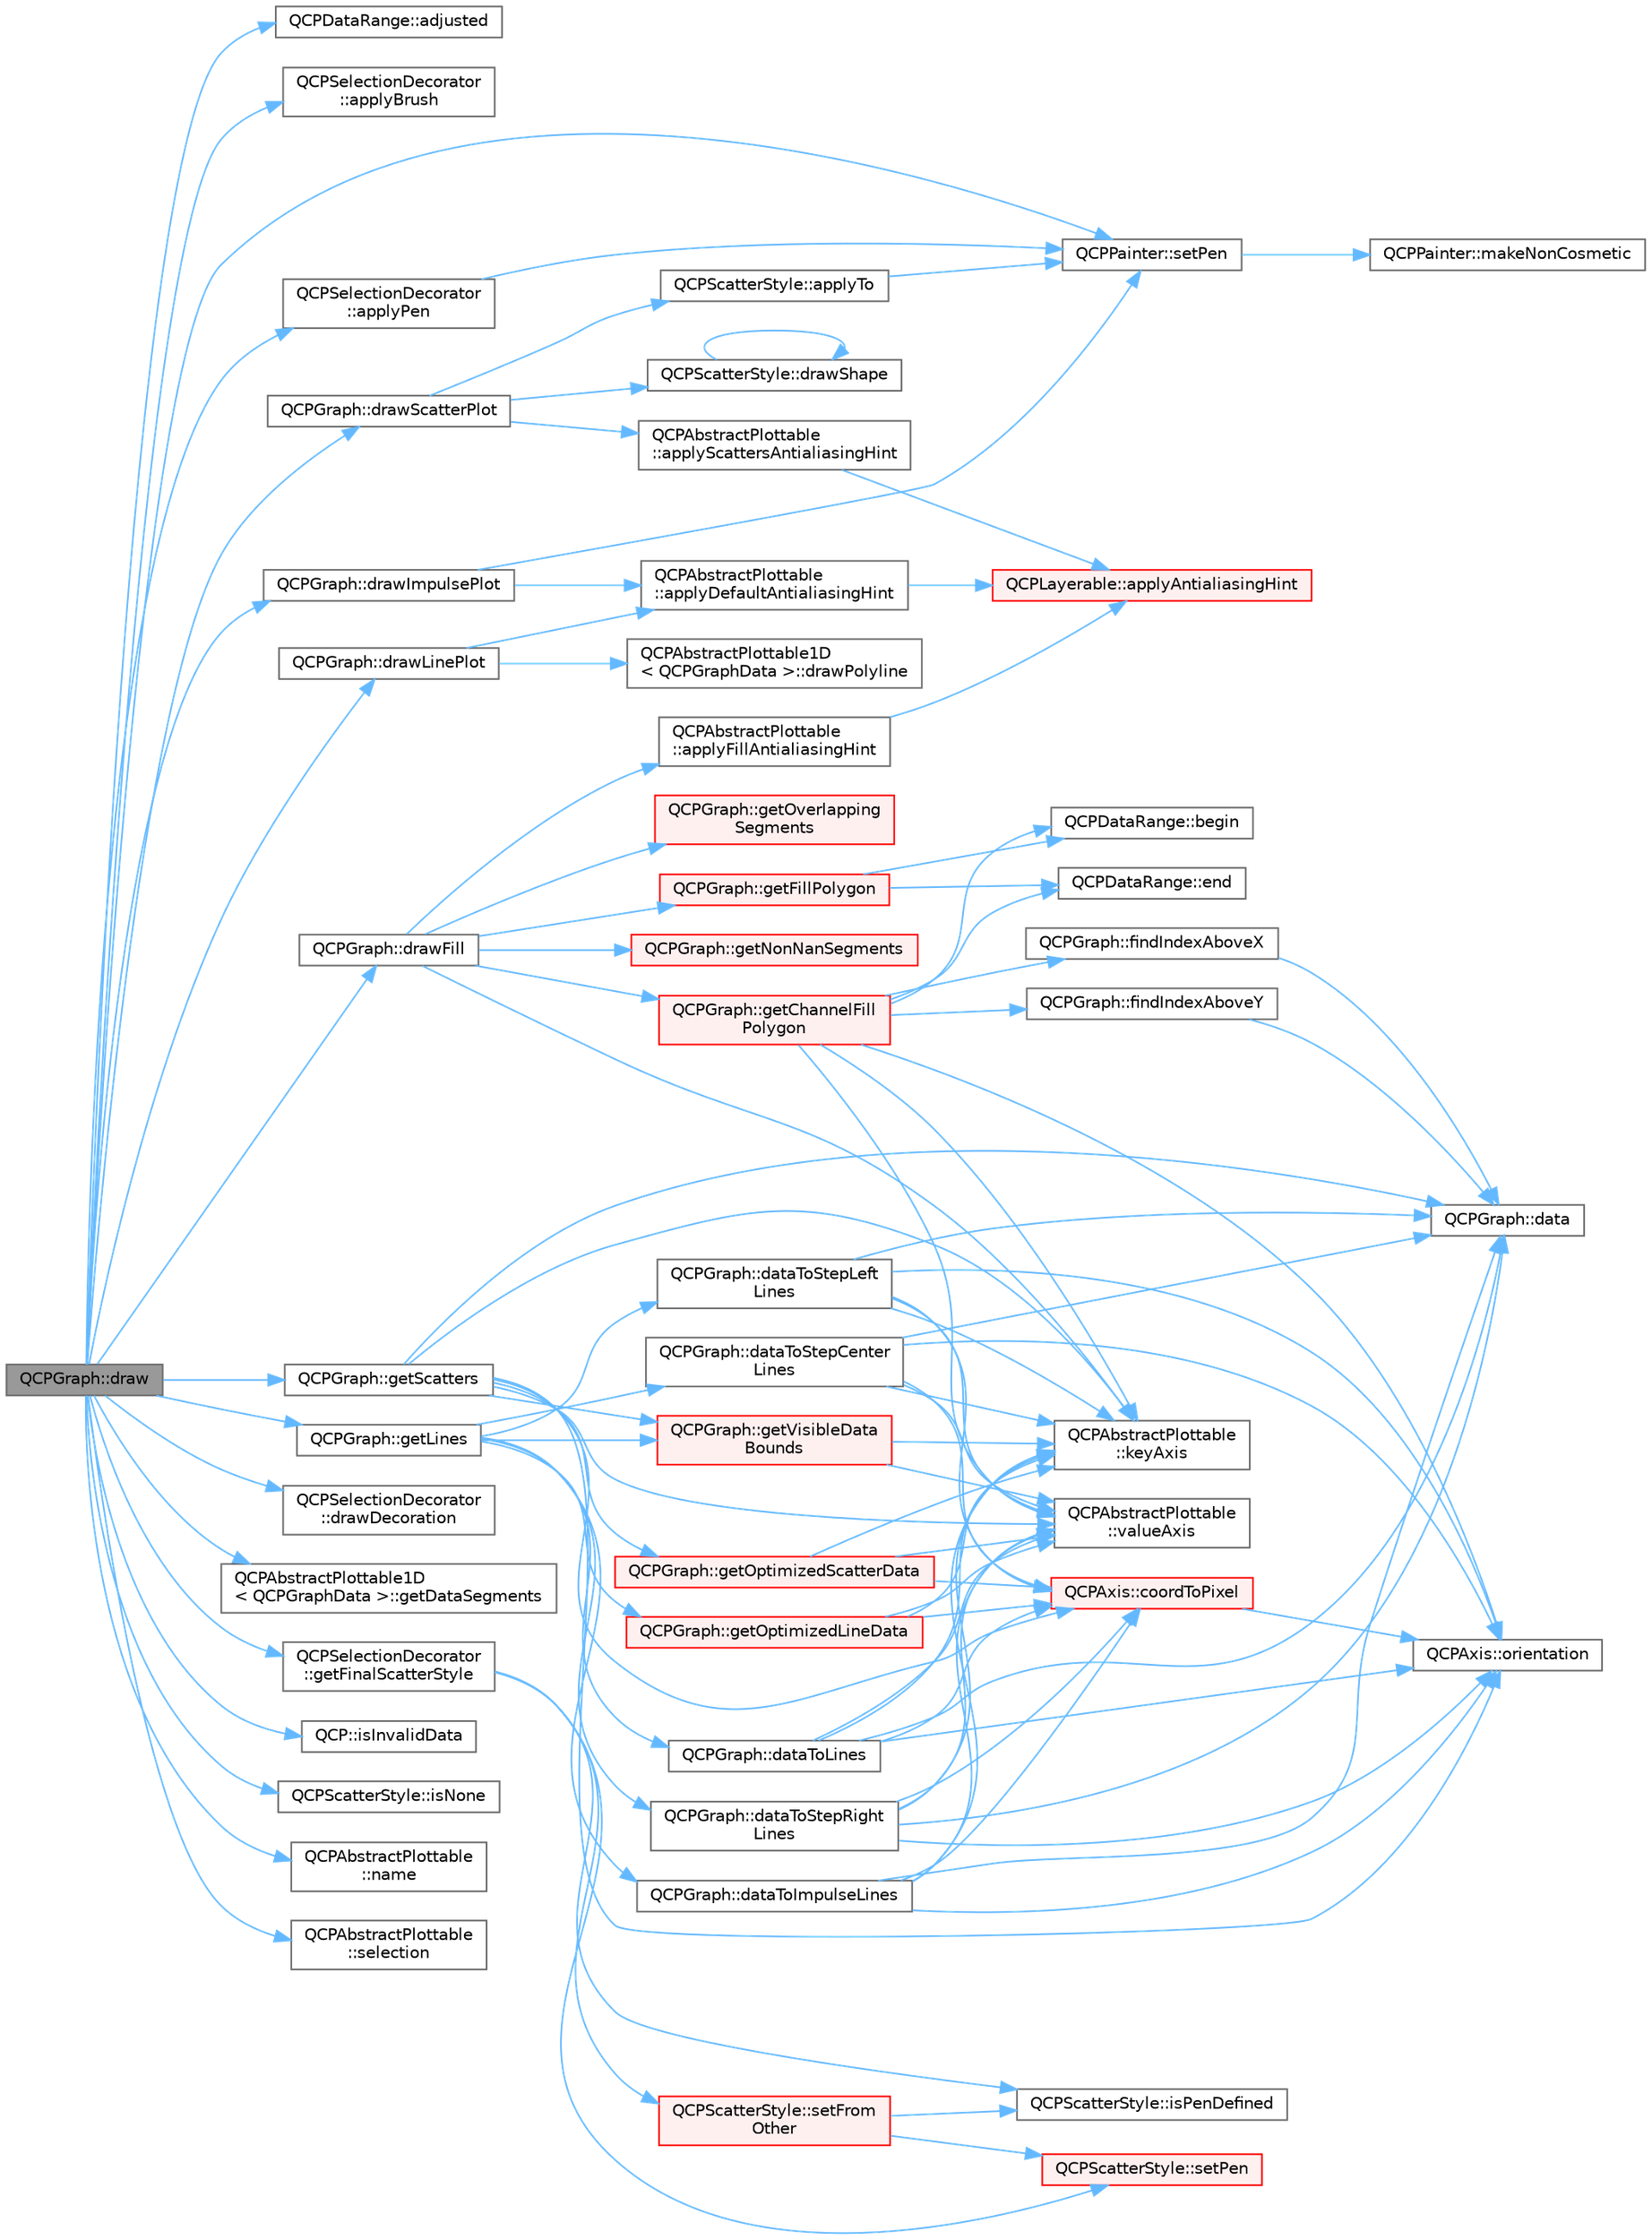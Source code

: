 digraph "QCPGraph::draw"
{
 // LATEX_PDF_SIZE
  bgcolor="transparent";
  edge [fontname=Helvetica,fontsize=10,labelfontname=Helvetica,labelfontsize=10];
  node [fontname=Helvetica,fontsize=10,shape=box,height=0.2,width=0.4];
  rankdir="LR";
  Node1 [label="QCPGraph::draw",height=0.2,width=0.4,color="gray40", fillcolor="grey60", style="filled", fontcolor="black",tooltip=" "];
  Node1 -> Node2 [color="steelblue1",style="solid"];
  Node2 [label="QCPDataRange::adjusted",height=0.2,width=0.4,color="grey40", fillcolor="white", style="filled",URL="$class_q_c_p_data_range.html#a279ed36602b39607699dc5652bcaf813",tooltip=" "];
  Node1 -> Node3 [color="steelblue1",style="solid"];
  Node3 [label="QCPSelectionDecorator\l::applyBrush",height=0.2,width=0.4,color="grey40", fillcolor="white", style="filled",URL="$class_q_c_p_selection_decorator.html#a225544527d51b49546b70d0e6d655a34",tooltip=" "];
  Node1 -> Node4 [color="steelblue1",style="solid"];
  Node4 [label="QCPSelectionDecorator\l::applyPen",height=0.2,width=0.4,color="grey40", fillcolor="white", style="filled",URL="$class_q_c_p_selection_decorator.html#a75098893f7d08660ea449206810679d7",tooltip=" "];
  Node4 -> Node5 [color="steelblue1",style="solid"];
  Node5 [label="QCPPainter::setPen",height=0.2,width=0.4,color="grey40", fillcolor="white", style="filled",URL="$class_q_c_p_painter.html#af9c7a4cd1791403901f8c5b82a150195",tooltip=" "];
  Node5 -> Node6 [color="steelblue1",style="solid"];
  Node6 [label="QCPPainter::makeNonCosmetic",height=0.2,width=0.4,color="grey40", fillcolor="white", style="filled",URL="$class_q_c_p_painter.html#a7e63fbcf47e35c6f2ecd11b8fef7c7d8",tooltip=" "];
  Node1 -> Node7 [color="steelblue1",style="solid"];
  Node7 [label="QCPSelectionDecorator\l::drawDecoration",height=0.2,width=0.4,color="grey40", fillcolor="white", style="filled",URL="$class_q_c_p_selection_decorator.html#a4f8eb49e277063845391e803ae23054a",tooltip=" "];
  Node1 -> Node8 [color="steelblue1",style="solid"];
  Node8 [label="QCPGraph::drawFill",height=0.2,width=0.4,color="grey40", fillcolor="white", style="filled",URL="$class_q_c_p_graph.html#a67c5ea573f604efd8bf121a0b7a380d1",tooltip=" "];
  Node8 -> Node9 [color="steelblue1",style="solid"];
  Node9 [label="QCPAbstractPlottable\l::applyFillAntialiasingHint",height=0.2,width=0.4,color="grey40", fillcolor="white", style="filled",URL="$class_q_c_p_abstract_plottable.html#a8d06a59ea23324cce6330ebf2262c0ed",tooltip=" "];
  Node9 -> Node10 [color="steelblue1",style="solid"];
  Node10 [label="QCPLayerable::applyAntialiasingHint",height=0.2,width=0.4,color="red", fillcolor="#FFF0F0", style="filled",URL="$class_q_c_p_layerable.html#acb663e375d2d36dc5c55021ee5a2119b",tooltip=" "];
  Node8 -> Node14 [color="steelblue1",style="solid"];
  Node14 [label="QCPGraph::getChannelFill\lPolygon",height=0.2,width=0.4,color="red", fillcolor="#FFF0F0", style="filled",URL="$class_q_c_p_graph.html#a9a5bdd5cb695d95d3eea80cfe96c5118",tooltip=" "];
  Node14 -> Node15 [color="steelblue1",style="solid"];
  Node15 [label="QCPDataRange::begin",height=0.2,width=0.4,color="grey40", fillcolor="white", style="filled",URL="$class_q_c_p_data_range.html#ae76d7eba9defdfafcd0fc41096793129",tooltip=" "];
  Node14 -> Node16 [color="steelblue1",style="solid"];
  Node16 [label="QCPDataRange::end",height=0.2,width=0.4,color="grey40", fillcolor="white", style="filled",URL="$class_q_c_p_data_range.html#aee1b20fb045929c3753ee2ce14af7630",tooltip=" "];
  Node14 -> Node17 [color="steelblue1",style="solid"];
  Node17 [label="QCPGraph::findIndexAboveX",height=0.2,width=0.4,color="grey40", fillcolor="white", style="filled",URL="$class_q_c_p_graph.html#aaabd6c6a7200a2672c44e62bd2a1cafa",tooltip=" "];
  Node17 -> Node18 [color="steelblue1",style="solid"];
  Node18 [label="QCPGraph::data",height=0.2,width=0.4,color="grey40", fillcolor="white", style="filled",URL="$class_q_c_p_graph.html#a141aa31a1f19bbd0ce60f55eaeb9ea60",tooltip=" "];
  Node14 -> Node19 [color="steelblue1",style="solid"];
  Node19 [label="QCPGraph::findIndexAboveY",height=0.2,width=0.4,color="grey40", fillcolor="white", style="filled",URL="$class_q_c_p_graph.html#a8b952a5f937840dc242489585cc8000d",tooltip=" "];
  Node19 -> Node18 [color="steelblue1",style="solid"];
  Node14 -> Node22 [color="steelblue1",style="solid"];
  Node22 [label="QCPAbstractPlottable\l::keyAxis",height=0.2,width=0.4,color="grey40", fillcolor="white", style="filled",URL="$class_q_c_p_abstract_plottable.html#aa6f25b97ee99988fe352f17cb9ed962b",tooltip=" "];
  Node14 -> Node23 [color="steelblue1",style="solid"];
  Node23 [label="QCPAxis::orientation",height=0.2,width=0.4,color="grey40", fillcolor="white", style="filled",URL="$class_q_c_p_axis.html#ab988ef4538e2655bb77bd138189cd42e",tooltip=" "];
  Node14 -> Node25 [color="steelblue1",style="solid"];
  Node25 [label="QCPAbstractPlottable\l::valueAxis",height=0.2,width=0.4,color="grey40", fillcolor="white", style="filled",URL="$class_q_c_p_abstract_plottable.html#a842b3831660d3e33b73863fd133889dd",tooltip=" "];
  Node8 -> Node26 [color="steelblue1",style="solid"];
  Node26 [label="QCPGraph::getFillPolygon",height=0.2,width=0.4,color="red", fillcolor="#FFF0F0", style="filled",URL="$class_q_c_p_graph.html#af73d5fe97cde966785bfd67201e44391",tooltip=" "];
  Node26 -> Node15 [color="steelblue1",style="solid"];
  Node26 -> Node16 [color="steelblue1",style="solid"];
  Node8 -> Node41 [color="steelblue1",style="solid"];
  Node41 [label="QCPGraph::getNonNanSegments",height=0.2,width=0.4,color="red", fillcolor="#FFF0F0", style="filled",URL="$class_q_c_p_graph.html#a0e0886b9ec7731d8993bbb104465f3b9",tooltip=" "];
  Node8 -> Node44 [color="steelblue1",style="solid"];
  Node44 [label="QCPGraph::getOverlapping\lSegments",height=0.2,width=0.4,color="red", fillcolor="#FFF0F0", style="filled",URL="$class_q_c_p_graph.html#a334b15c43ee1855bf724daf886e8530e",tooltip=" "];
  Node8 -> Node22 [color="steelblue1",style="solid"];
  Node1 -> Node46 [color="steelblue1",style="solid"];
  Node46 [label="QCPGraph::drawImpulsePlot",height=0.2,width=0.4,color="grey40", fillcolor="white", style="filled",URL="$class_q_c_p_graph.html#a217ef6bf6c5689eb1dcbe02187d2cc61",tooltip=" "];
  Node46 -> Node47 [color="steelblue1",style="solid"];
  Node47 [label="QCPAbstractPlottable\l::applyDefaultAntialiasingHint",height=0.2,width=0.4,color="grey40", fillcolor="white", style="filled",URL="$class_q_c_p_abstract_plottable.html#ac032077fb0db93d6faa3273d02363398",tooltip=" "];
  Node47 -> Node10 [color="steelblue1",style="solid"];
  Node46 -> Node5 [color="steelblue1",style="solid"];
  Node1 -> Node48 [color="steelblue1",style="solid"];
  Node48 [label="QCPGraph::drawLinePlot",height=0.2,width=0.4,color="grey40", fillcolor="white", style="filled",URL="$class_q_c_p_graph.html#a4c3edacb2a11064bf2e16b322156aeda",tooltip=" "];
  Node48 -> Node47 [color="steelblue1",style="solid"];
  Node48 -> Node49 [color="steelblue1",style="solid"];
  Node49 [label="QCPAbstractPlottable1D\l\< QCPGraphData \>::drawPolyline",height=0.2,width=0.4,color="grey40", fillcolor="white", style="filled",URL="$class_q_c_p_abstract_plottable1_d.html#a7adc6c3cccebb5341f11e0c2b7d54206",tooltip=" "];
  Node1 -> Node50 [color="steelblue1",style="solid"];
  Node50 [label="QCPGraph::drawScatterPlot",height=0.2,width=0.4,color="grey40", fillcolor="white", style="filled",URL="$class_q_c_p_graph.html#abeb0bbe81026c024bf3d508d13cf5e0e",tooltip=" "];
  Node50 -> Node51 [color="steelblue1",style="solid"];
  Node51 [label="QCPAbstractPlottable\l::applyScattersAntialiasingHint",height=0.2,width=0.4,color="grey40", fillcolor="white", style="filled",URL="$class_q_c_p_abstract_plottable.html#ac95f26b15a1e5d9c7bd2c0a46d760fc9",tooltip=" "];
  Node51 -> Node10 [color="steelblue1",style="solid"];
  Node50 -> Node52 [color="steelblue1",style="solid"];
  Node52 [label="QCPScatterStyle::applyTo",height=0.2,width=0.4,color="grey40", fillcolor="white", style="filled",URL="$class_q_c_p_scatter_style.html#afd8044ece445300499ca0dc164821e0f",tooltip=" "];
  Node52 -> Node5 [color="steelblue1",style="solid"];
  Node50 -> Node53 [color="steelblue1",style="solid"];
  Node53 [label="QCPScatterStyle::drawShape",height=0.2,width=0.4,color="grey40", fillcolor="white", style="filled",URL="$class_q_c_p_scatter_style.html#a89b5105e6027bfcbfeefed9d201b607c",tooltip=" "];
  Node53 -> Node53 [color="steelblue1",style="solid"];
  Node1 -> Node54 [color="steelblue1",style="solid"];
  Node54 [label="QCPAbstractPlottable1D\l\< QCPGraphData \>::getDataSegments",height=0.2,width=0.4,color="grey40", fillcolor="white", style="filled",URL="$class_q_c_p_abstract_plottable1_d.html#ae890e62ce403c54f575c73b9529f1af8",tooltip=" "];
  Node1 -> Node55 [color="steelblue1",style="solid"];
  Node55 [label="QCPSelectionDecorator\l::getFinalScatterStyle",height=0.2,width=0.4,color="grey40", fillcolor="white", style="filled",URL="$class_q_c_p_selection_decorator.html#a1277b373248896bc70e8cc1de96da9fa",tooltip=" "];
  Node55 -> Node56 [color="steelblue1",style="solid"];
  Node56 [label="QCPScatterStyle::isPenDefined",height=0.2,width=0.4,color="grey40", fillcolor="white", style="filled",URL="$class_q_c_p_scatter_style.html#a47077eb6450fe9a788f833e4ec1b1d5a",tooltip=" "];
  Node55 -> Node57 [color="steelblue1",style="solid"];
  Node57 [label="QCPScatterStyle::setFrom\lOther",height=0.2,width=0.4,color="red", fillcolor="#FFF0F0", style="filled",URL="$class_q_c_p_scatter_style.html#a7d59ba8864914f765817841089e436f1",tooltip=" "];
  Node57 -> Node56 [color="steelblue1",style="solid"];
  Node57 -> Node66 [color="steelblue1",style="solid"];
  Node66 [label="QCPScatterStyle::setPen",height=0.2,width=0.4,color="red", fillcolor="#FFF0F0", style="filled",URL="$class_q_c_p_scatter_style.html#a761f1f229cc0ca4703e1e2b89f6dd1ba",tooltip=" "];
  Node55 -> Node66 [color="steelblue1",style="solid"];
  Node1 -> Node71 [color="steelblue1",style="solid"];
  Node71 [label="QCPGraph::getLines",height=0.2,width=0.4,color="grey40", fillcolor="white", style="filled",URL="$class_q_c_p_graph.html#a563c6da2126300a4d9d2bdee30dad040",tooltip=" "];
  Node71 -> Node72 [color="steelblue1",style="solid"];
  Node72 [label="QCPGraph::dataToImpulseLines",height=0.2,width=0.4,color="grey40", fillcolor="white", style="filled",URL="$class_q_c_p_graph.html#a2a958a5c6a6e1e4a03556be88b6fe37e",tooltip=" "];
  Node72 -> Node31 [color="steelblue1",style="solid"];
  Node31 [label="QCPAxis::coordToPixel",height=0.2,width=0.4,color="red", fillcolor="#FFF0F0", style="filled",URL="$class_q_c_p_axis.html#af15d1b3a7f7e9b53d759d3ccff1fe4b4",tooltip=" "];
  Node31 -> Node23 [color="steelblue1",style="solid"];
  Node72 -> Node18 [color="steelblue1",style="solid"];
  Node72 -> Node22 [color="steelblue1",style="solid"];
  Node72 -> Node23 [color="steelblue1",style="solid"];
  Node72 -> Node25 [color="steelblue1",style="solid"];
  Node71 -> Node73 [color="steelblue1",style="solid"];
  Node73 [label="QCPGraph::dataToLines",height=0.2,width=0.4,color="grey40", fillcolor="white", style="filled",URL="$class_q_c_p_graph.html#a0085ee728fdd72a827c1e6ced4476363",tooltip=" "];
  Node73 -> Node31 [color="steelblue1",style="solid"];
  Node73 -> Node18 [color="steelblue1",style="solid"];
  Node73 -> Node22 [color="steelblue1",style="solid"];
  Node73 -> Node23 [color="steelblue1",style="solid"];
  Node73 -> Node25 [color="steelblue1",style="solid"];
  Node71 -> Node74 [color="steelblue1",style="solid"];
  Node74 [label="QCPGraph::dataToStepCenter\lLines",height=0.2,width=0.4,color="grey40", fillcolor="white", style="filled",URL="$class_q_c_p_graph.html#a238116f1898c49cb8209d61707b5b367",tooltip=" "];
  Node74 -> Node31 [color="steelblue1",style="solid"];
  Node74 -> Node18 [color="steelblue1",style="solid"];
  Node74 -> Node22 [color="steelblue1",style="solid"];
  Node74 -> Node23 [color="steelblue1",style="solid"];
  Node74 -> Node25 [color="steelblue1",style="solid"];
  Node71 -> Node75 [color="steelblue1",style="solid"];
  Node75 [label="QCPGraph::dataToStepLeft\lLines",height=0.2,width=0.4,color="grey40", fillcolor="white", style="filled",URL="$class_q_c_p_graph.html#a1f3e9e41fc67538c4940c74665840474",tooltip=" "];
  Node75 -> Node31 [color="steelblue1",style="solid"];
  Node75 -> Node18 [color="steelblue1",style="solid"];
  Node75 -> Node22 [color="steelblue1",style="solid"];
  Node75 -> Node23 [color="steelblue1",style="solid"];
  Node75 -> Node25 [color="steelblue1",style="solid"];
  Node71 -> Node76 [color="steelblue1",style="solid"];
  Node76 [label="QCPGraph::dataToStepRight\lLines",height=0.2,width=0.4,color="grey40", fillcolor="white", style="filled",URL="$class_q_c_p_graph.html#ab1fb6cb91d24a854f85bf54200f6d101",tooltip=" "];
  Node76 -> Node31 [color="steelblue1",style="solid"];
  Node76 -> Node18 [color="steelblue1",style="solid"];
  Node76 -> Node22 [color="steelblue1",style="solid"];
  Node76 -> Node23 [color="steelblue1",style="solid"];
  Node76 -> Node25 [color="steelblue1",style="solid"];
  Node71 -> Node77 [color="steelblue1",style="solid"];
  Node77 [label="QCPGraph::getOptimizedLineData",height=0.2,width=0.4,color="red", fillcolor="#FFF0F0", style="filled",URL="$class_q_c_p_graph.html#a1fed1c9d627d9d3b49a6206cc2e60fe1",tooltip=" "];
  Node77 -> Node31 [color="steelblue1",style="solid"];
  Node77 -> Node22 [color="steelblue1",style="solid"];
  Node77 -> Node25 [color="steelblue1",style="solid"];
  Node71 -> Node81 [color="steelblue1",style="solid"];
  Node81 [label="QCPGraph::getVisibleData\lBounds",height=0.2,width=0.4,color="red", fillcolor="#FFF0F0", style="filled",URL="$class_q_c_p_graph.html#a8599447a7f8cbbdcf0b94edcc11df560",tooltip=" "];
  Node81 -> Node22 [color="steelblue1",style="solid"];
  Node81 -> Node25 [color="steelblue1",style="solid"];
  Node1 -> Node83 [color="steelblue1",style="solid"];
  Node83 [label="QCPGraph::getScatters",height=0.2,width=0.4,color="grey40", fillcolor="white", style="filled",URL="$class_q_c_p_graph.html#a9d7ba5904fdcaca413222335d4b283c3",tooltip=" "];
  Node83 -> Node31 [color="steelblue1",style="solid"];
  Node83 -> Node18 [color="steelblue1",style="solid"];
  Node83 -> Node84 [color="steelblue1",style="solid"];
  Node84 [label="QCPGraph::getOptimizedScatterData",height=0.2,width=0.4,color="red", fillcolor="#FFF0F0", style="filled",URL="$class_q_c_p_graph.html#a5423245898537e375b9364cf26e89aea",tooltip=" "];
  Node84 -> Node31 [color="steelblue1",style="solid"];
  Node84 -> Node22 [color="steelblue1",style="solid"];
  Node84 -> Node25 [color="steelblue1",style="solid"];
  Node83 -> Node81 [color="steelblue1",style="solid"];
  Node83 -> Node22 [color="steelblue1",style="solid"];
  Node83 -> Node23 [color="steelblue1",style="solid"];
  Node83 -> Node25 [color="steelblue1",style="solid"];
  Node1 -> Node85 [color="steelblue1",style="solid"];
  Node85 [label="QCP::isInvalidData",height=0.2,width=0.4,color="grey40", fillcolor="white", style="filled",URL="$namespace_q_c_p.html#a07ab701c05329089f933b9cae2638a63",tooltip=" "];
  Node1 -> Node86 [color="steelblue1",style="solid"];
  Node86 [label="QCPScatterStyle::isNone",height=0.2,width=0.4,color="grey40", fillcolor="white", style="filled",URL="$class_q_c_p_scatter_style.html#a72db6bcb1e1abd6e53c1315dd3dea7e4",tooltip=" "];
  Node1 -> Node87 [color="steelblue1",style="solid"];
  Node87 [label="QCPAbstractPlottable\l::name",height=0.2,width=0.4,color="grey40", fillcolor="white", style="filled",URL="$class_q_c_p_abstract_plottable.html#a52c226eefcb1920240eeabae574d28c0",tooltip=" "];
  Node1 -> Node88 [color="steelblue1",style="solid"];
  Node88 [label="QCPAbstractPlottable\l::selection",height=0.2,width=0.4,color="grey40", fillcolor="white", style="filled",URL="$class_q_c_p_abstract_plottable.html#a040bf09f41d456284cfd39cc37aa068f",tooltip=" "];
  Node1 -> Node5 [color="steelblue1",style="solid"];
}
